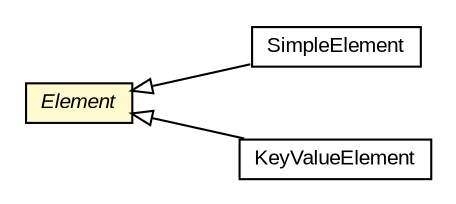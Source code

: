 #!/usr/local/bin/dot
#
# Class diagram 
# Generated by UMLGraph version R5_6-24-gf6e263 (http://www.umlgraph.org/)
#

digraph G {
	edge [fontname="arial",fontsize=10,labelfontname="arial",labelfontsize=10];
	node [fontname="arial",fontsize=10,shape=plaintext];
	nodesep=0.25;
	ranksep=0.5;
	rankdir=LR;
	// io.reinert.requestor.header.Element
	c3908 [label=<<table title="io.reinert.requestor.header.Element" border="0" cellborder="1" cellspacing="0" cellpadding="2" port="p" bgcolor="lemonChiffon" href="./Element.html">
		<tr><td><table border="0" cellspacing="0" cellpadding="1">
<tr><td align="center" balign="center"><font face="arial italic"> Element </font></td></tr>
		</table></td></tr>
		</table>>, URL="./Element.html", fontname="arial", fontcolor="black", fontsize=10.0];
	// io.reinert.requestor.header.Element.SimpleElement
	c3909 [label=<<table title="io.reinert.requestor.header.Element.SimpleElement" border="0" cellborder="1" cellspacing="0" cellpadding="2" port="p" href="./Element.SimpleElement.html">
		<tr><td><table border="0" cellspacing="0" cellpadding="1">
<tr><td align="center" balign="center"> SimpleElement </td></tr>
		</table></td></tr>
		</table>>, URL="./Element.SimpleElement.html", fontname="arial", fontcolor="black", fontsize=10.0];
	// io.reinert.requestor.header.Element.KeyValueElement
	c3910 [label=<<table title="io.reinert.requestor.header.Element.KeyValueElement" border="0" cellborder="1" cellspacing="0" cellpadding="2" port="p" href="./Element.KeyValueElement.html">
		<tr><td><table border="0" cellspacing="0" cellpadding="1">
<tr><td align="center" balign="center"> KeyValueElement </td></tr>
		</table></td></tr>
		</table>>, URL="./Element.KeyValueElement.html", fontname="arial", fontcolor="black", fontsize=10.0];
	//io.reinert.requestor.header.Element.SimpleElement extends io.reinert.requestor.header.Element
	c3908:p -> c3909:p [dir=back,arrowtail=empty];
	//io.reinert.requestor.header.Element.KeyValueElement extends io.reinert.requestor.header.Element
	c3908:p -> c3910:p [dir=back,arrowtail=empty];
}

